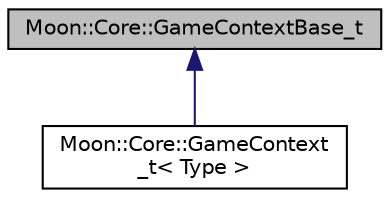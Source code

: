 digraph "Moon::Core::GameContextBase_t"
{
 // LATEX_PDF_SIZE
  edge [fontname="Helvetica",fontsize="10",labelfontname="Helvetica",labelfontsize="10"];
  node [fontname="Helvetica",fontsize="10",shape=record];
  Node1 [label="Moon::Core::GameContextBase_t",height=0.2,width=0.4,color="black", fillcolor="grey75", style="filled", fontcolor="black",tooltip="Clase GameContext !!! Es laencargada de alamacenar Los datos de una App."];
  Node1 -> Node2 [dir="back",color="midnightblue",fontsize="10",style="solid"];
  Node2 [label="Moon::Core::GameContext\l_t\< Type \>",height=0.2,width=0.4,color="black", fillcolor="white", style="filled",URL="$struct_moon_1_1_core_1_1_game_context__t.html",tooltip="Clase GameContext !!! Es laencargada de alamacenar Los datos de las ENtity y los Components."];
}
